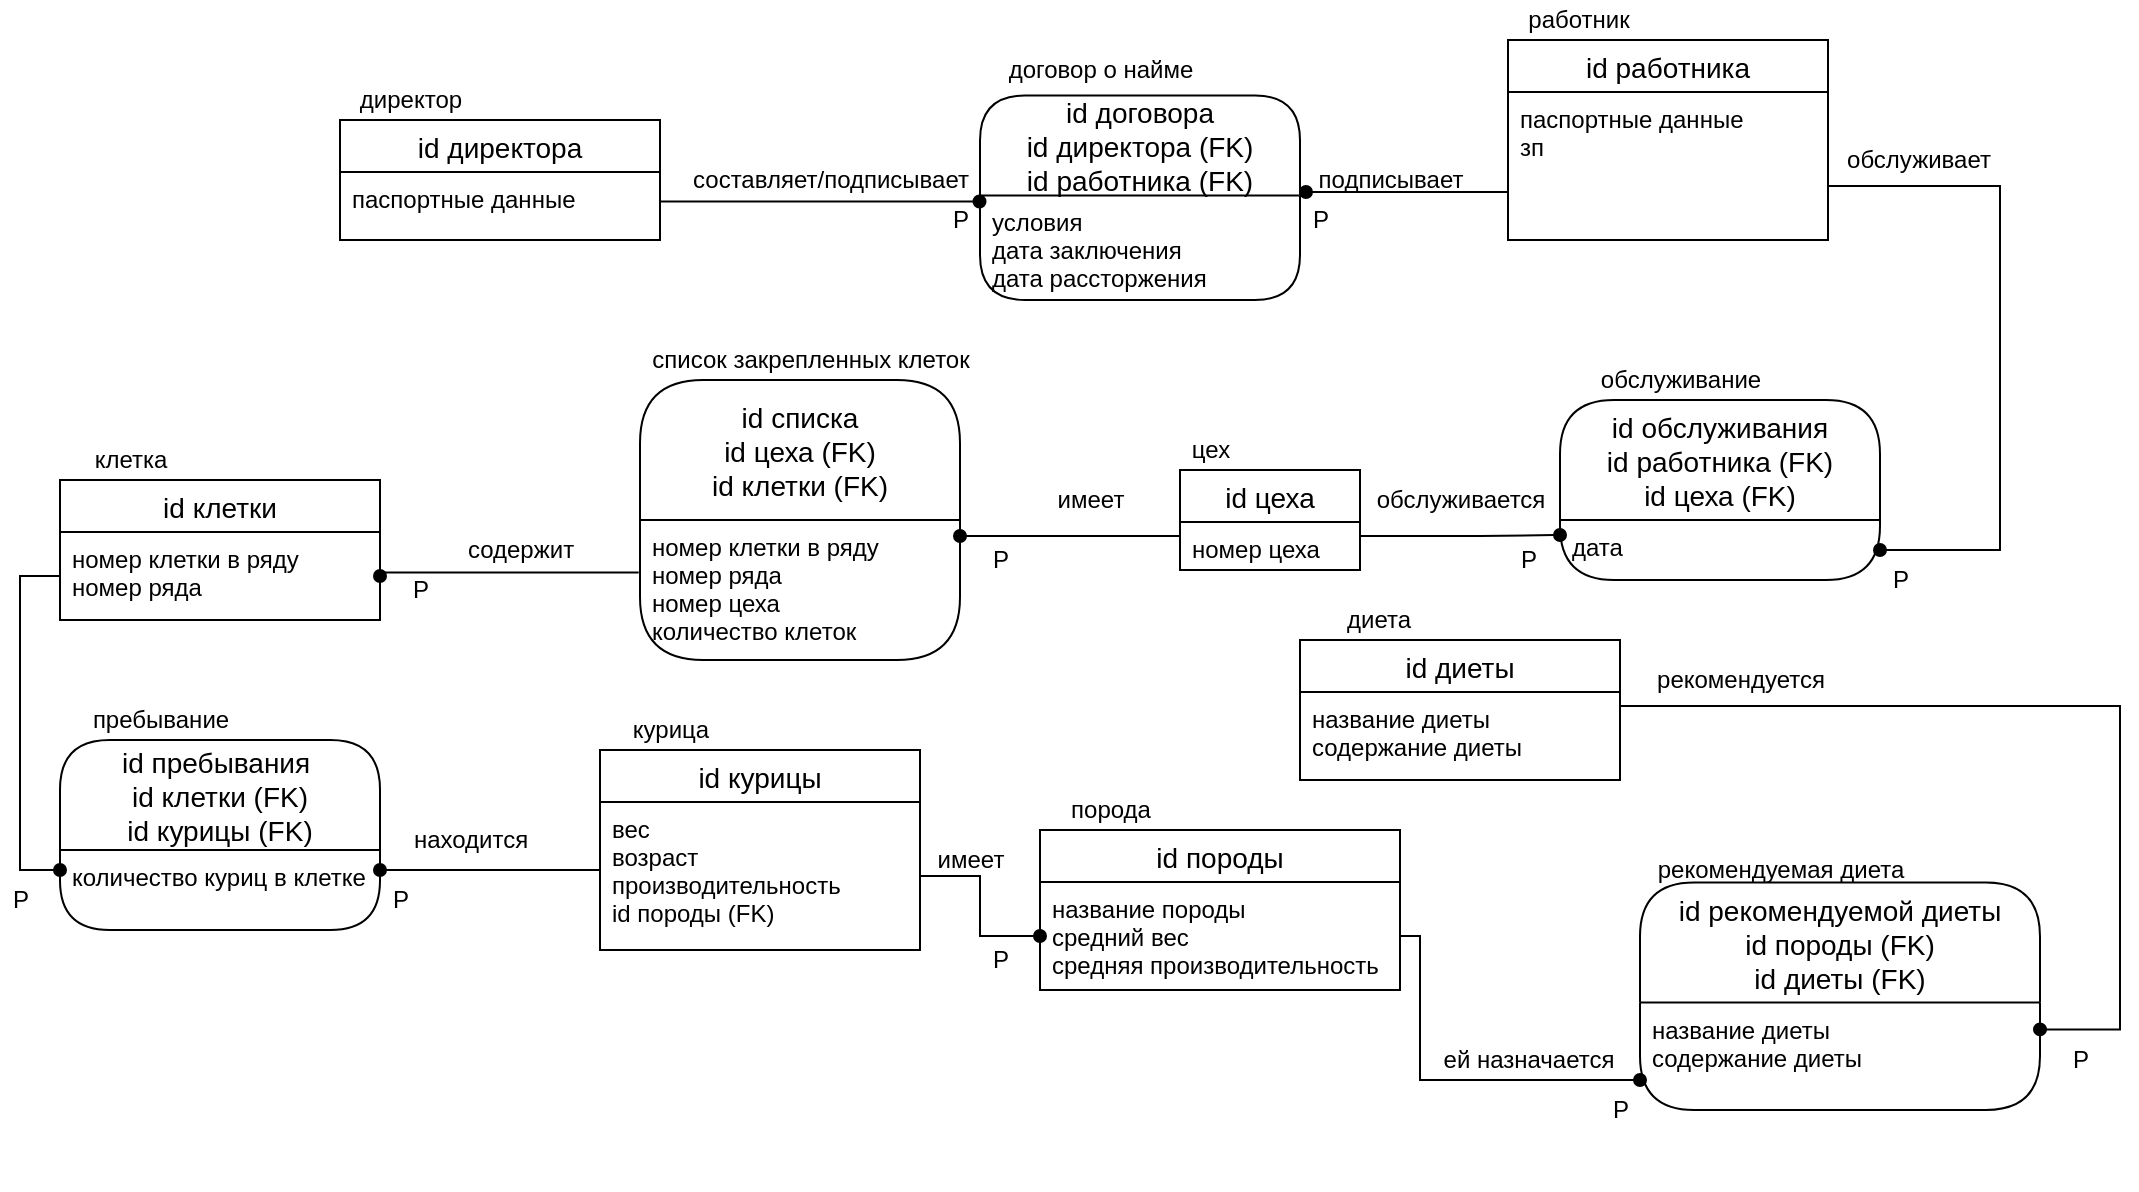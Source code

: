 <mxfile version="13.10.4" type="device"><diagram id="TNYMSHKX1fiJuBQtyAvc" name="Page-1"><mxGraphModel dx="1647" dy="481" grid="1" gridSize="10" guides="1" tooltips="1" connect="1" arrows="1" fold="1" page="1" pageScale="1" pageWidth="827" pageHeight="1169" math="0" shadow="0"><root><mxCell id="0"/><mxCell id="1" parent="0"/><mxCell id="nvOcD-mG5IK1mU_54HdU-6" value="" style="group" parent="1" vertex="1" connectable="0"><mxGeometry x="414" y="30" width="160" height="200" as="geometry"/></mxCell><mxCell id="nvOcD-mG5IK1mU_54HdU-1" value="id работника" style="swimlane;fontStyle=0;childLayout=stackLayout;horizontal=1;startSize=26;horizontalStack=0;resizeParent=1;resizeParentMax=0;resizeLast=0;collapsible=1;marginBottom=0;align=center;fontSize=14;" parent="nvOcD-mG5IK1mU_54HdU-6" vertex="1"><mxGeometry y="20" width="160" height="100" as="geometry"/></mxCell><mxCell id="nvOcD-mG5IK1mU_54HdU-2" value="паспортные данные &#10;зп&#10;" style="text;strokeColor=none;fillColor=none;spacingLeft=4;spacingRight=4;overflow=hidden;rotatable=0;points=[[0,0.5],[1,0.5]];portConstraint=eastwest;fontSize=12;" parent="nvOcD-mG5IK1mU_54HdU-1" vertex="1"><mxGeometry y="26" width="160" height="74" as="geometry"/></mxCell><mxCell id="nvOcD-mG5IK1mU_54HdU-5" value="работник" style="text;html=1;align=center;verticalAlign=middle;resizable=0;points=[];autosize=1;" parent="nvOcD-mG5IK1mU_54HdU-6" vertex="1"><mxGeometry width="70" height="20" as="geometry"/></mxCell><mxCell id="nvOcD-mG5IK1mU_54HdU-12" value="" style="group" parent="1" vertex="1" connectable="0"><mxGeometry x="-170" y="70" width="160" height="80" as="geometry"/></mxCell><mxCell id="nvOcD-mG5IK1mU_54HdU-7" value="id директора" style="swimlane;fontStyle=0;childLayout=stackLayout;horizontal=1;startSize=26;horizontalStack=0;resizeParent=1;resizeParentMax=0;resizeLast=0;collapsible=1;marginBottom=0;align=center;fontSize=14;" parent="nvOcD-mG5IK1mU_54HdU-12" vertex="1"><mxGeometry y="20" width="160" height="60" as="geometry"/></mxCell><mxCell id="nvOcD-mG5IK1mU_54HdU-8" value="паспортные данные&#10;" style="text;strokeColor=none;fillColor=none;spacingLeft=4;spacingRight=4;overflow=hidden;rotatable=0;points=[[0,0.5],[1,0.5]];portConstraint=eastwest;fontSize=12;" parent="nvOcD-mG5IK1mU_54HdU-7" vertex="1"><mxGeometry y="26" width="160" height="34" as="geometry"/></mxCell><mxCell id="nvOcD-mG5IK1mU_54HdU-11" value="директор" style="text;html=1;align=center;verticalAlign=middle;resizable=0;points=[];autosize=1;" parent="nvOcD-mG5IK1mU_54HdU-12" vertex="1"><mxGeometry width="70" height="20" as="geometry"/></mxCell><mxCell id="nvOcD-mG5IK1mU_54HdU-27" value="" style="group" parent="1" vertex="1" connectable="0"><mxGeometry x="-310" y="250" width="160" height="90" as="geometry"/></mxCell><mxCell id="nvOcD-mG5IK1mU_54HdU-24" value="id клетки" style="swimlane;fontStyle=0;childLayout=stackLayout;horizontal=1;startSize=26;horizontalStack=0;resizeParent=1;resizeParentMax=0;resizeLast=0;collapsible=1;marginBottom=0;align=center;fontSize=14;" parent="nvOcD-mG5IK1mU_54HdU-27" vertex="1"><mxGeometry y="20" width="160" height="70" as="geometry"/></mxCell><mxCell id="nvOcD-mG5IK1mU_54HdU-25" value="номер клетки в ряду&#10;номер ряда&#10;" style="text;strokeColor=none;fillColor=none;spacingLeft=4;spacingRight=4;overflow=hidden;rotatable=0;points=[[0,0.5],[1,0.5]];portConstraint=eastwest;fontSize=12;" parent="nvOcD-mG5IK1mU_54HdU-24" vertex="1"><mxGeometry y="26" width="160" height="44" as="geometry"/></mxCell><mxCell id="nvOcD-mG5IK1mU_54HdU-26" value="клетка" style="text;html=1;align=center;verticalAlign=middle;resizable=0;points=[];autosize=1;" parent="nvOcD-mG5IK1mU_54HdU-27" vertex="1"><mxGeometry x="10" width="50" height="20" as="geometry"/></mxCell><mxCell id="nvOcD-mG5IK1mU_54HdU-45" value="составляет/подписывает" style="text;html=1;align=center;verticalAlign=middle;resizable=0;points=[];autosize=1;" parent="1" vertex="1"><mxGeometry y="110" width="150" height="20" as="geometry"/></mxCell><mxCell id="nvOcD-mG5IK1mU_54HdU-46" value="подписывает" style="text;html=1;align=center;verticalAlign=middle;resizable=0;points=[];autosize=1;" parent="1" vertex="1"><mxGeometry x="310" y="110" width="90" height="20" as="geometry"/></mxCell><mxCell id="nvOcD-mG5IK1mU_54HdU-48" value="Р" style="text;html=1;align=center;verticalAlign=middle;resizable=0;points=[];autosize=1;" parent="1" vertex="1"><mxGeometry x="-140" y="315" width="20" height="20" as="geometry"/></mxCell><mxCell id="nvOcD-mG5IK1mU_54HdU-50" value="" style="group" parent="1" vertex="1" connectable="0"><mxGeometry x="250" y="245" width="90" height="70" as="geometry"/></mxCell><mxCell id="nvOcD-mG5IK1mU_54HdU-20" value="id цеха" style="swimlane;fontStyle=0;childLayout=stackLayout;horizontal=1;startSize=26;horizontalStack=0;resizeParent=1;resizeParentMax=0;resizeLast=0;collapsible=1;marginBottom=0;align=center;fontSize=14;" parent="nvOcD-mG5IK1mU_54HdU-50" vertex="1"><mxGeometry y="20" width="90" height="50" as="geometry"/></mxCell><mxCell id="nvOcD-mG5IK1mU_54HdU-21" value="номер цеха" style="text;strokeColor=none;fillColor=none;spacingLeft=4;spacingRight=4;overflow=hidden;rotatable=0;points=[[0,0.5],[1,0.5]];portConstraint=eastwest;fontSize=12;" parent="nvOcD-mG5IK1mU_54HdU-20" vertex="1"><mxGeometry y="26" width="90" height="24" as="geometry"/></mxCell><mxCell id="nvOcD-mG5IK1mU_54HdU-22" value="цех" style="text;html=1;align=center;verticalAlign=middle;resizable=0;points=[];autosize=1;" parent="nvOcD-mG5IK1mU_54HdU-50" vertex="1"><mxGeometry width="30" height="20" as="geometry"/></mxCell><mxCell id="nvOcD-mG5IK1mU_54HdU-54" value="" style="group" parent="1" vertex="1" connectable="0"><mxGeometry x="480" y="455" width="200" height="130" as="geometry"/></mxCell><mxCell id="nvOcD-mG5IK1mU_54HdU-53" value="рекомендуемая диета" style="text;html=1;align=center;verticalAlign=middle;resizable=0;points=[];autosize=1;" parent="nvOcD-mG5IK1mU_54HdU-54" vertex="1"><mxGeometry width="140" height="20" as="geometry"/></mxCell><mxCell id="nvOcD-mG5IK1mU_54HdU-51" value="id рекомендуемой диеты&#10;id породы (FK)&#10;id диеты (FK)" style="swimlane;childLayout=stackLayout;horizontal=1;startSize=60;horizontalStack=0;rounded=1;fontSize=14;fontStyle=0;strokeWidth=1;resizeParent=0;resizeLast=1;shadow=0;dashed=0;align=center;" parent="nvOcD-mG5IK1mU_54HdU-54" vertex="1"><mxGeometry y="16.25" width="200" height="113.75" as="geometry"/></mxCell><mxCell id="nvOcD-mG5IK1mU_54HdU-52" value="название диеты&#10;содержание диеты" style="align=left;strokeColor=none;fillColor=none;spacingLeft=4;fontSize=12;verticalAlign=top;resizable=0;rotatable=0;part=1;" parent="nvOcD-mG5IK1mU_54HdU-51" vertex="1"><mxGeometry y="60" width="200" height="53.75" as="geometry"/></mxCell><mxCell id="nvOcD-mG5IK1mU_54HdU-69" value="содержит" style="text;html=1;align=center;verticalAlign=middle;resizable=0;points=[];autosize=1;" parent="1" vertex="1"><mxGeometry x="-115" y="295" width="70" height="20" as="geometry"/></mxCell><mxCell id="nvOcD-mG5IK1mU_54HdU-14" value="" style="group" parent="1" vertex="1" connectable="0"><mxGeometry x="-40" y="385" width="160" height="200" as="geometry"/></mxCell><mxCell id="nvOcD-mG5IK1mU_54HdU-18" value="" style="group" parent="nvOcD-mG5IK1mU_54HdU-14" vertex="1" connectable="0"><mxGeometry width="160" height="120" as="geometry"/></mxCell><mxCell id="nvOcD-mG5IK1mU_54HdU-15" value="id курицы" style="swimlane;fontStyle=0;childLayout=stackLayout;horizontal=1;startSize=26;horizontalStack=0;resizeParent=1;resizeParentMax=0;resizeLast=0;collapsible=1;marginBottom=0;align=center;fontSize=14;" parent="nvOcD-mG5IK1mU_54HdU-18" vertex="1"><mxGeometry y="20" width="160" height="100" as="geometry"/></mxCell><mxCell id="nvOcD-mG5IK1mU_54HdU-16" value="вес&#10;возраст&#10;производительность&#10;id породы (FK)&#10;&#10;" style="text;strokeColor=none;fillColor=none;spacingLeft=4;spacingRight=4;overflow=hidden;rotatable=0;points=[[0,0.5],[1,0.5]];portConstraint=eastwest;fontSize=12;" parent="nvOcD-mG5IK1mU_54HdU-15" vertex="1"><mxGeometry y="26" width="160" height="74" as="geometry"/></mxCell><mxCell id="nvOcD-mG5IK1mU_54HdU-17" value="курица" style="text;html=1;align=center;verticalAlign=middle;resizable=0;points=[];autosize=1;" parent="nvOcD-mG5IK1mU_54HdU-18" vertex="1"><mxGeometry x="10" width="50" height="20" as="geometry"/></mxCell><mxCell id="nvOcD-mG5IK1mU_54HdU-34" value="имеет" style="text;html=1;align=center;verticalAlign=middle;resizable=0;points=[];autosize=1;" parent="1" vertex="1"><mxGeometry x="120" y="450" width="50" height="20" as="geometry"/></mxCell><mxCell id="nvOcD-mG5IK1mU_54HdU-49" value="Р" style="text;html=1;align=center;verticalAlign=middle;resizable=0;points=[];autosize=1;" parent="1" vertex="1"><mxGeometry x="150" y="500" width="20" height="20" as="geometry"/></mxCell><mxCell id="nvOcD-mG5IK1mU_54HdU-55" style="edgeStyle=orthogonalEdgeStyle;rounded=0;orthogonalLoop=1;jettySize=auto;html=1;endArrow=oval;endFill=1;exitX=1;exitY=0.5;exitDx=0;exitDy=0;" parent="1" source="nvOcD-mG5IK1mU_54HdU-30" edge="1"><mxGeometry relative="1" as="geometry"><mxPoint x="480" y="570" as="targetPoint"/><mxPoint x="370" y="595" as="sourcePoint"/><Array as="points"><mxPoint x="370" y="570"/></Array></mxGeometry></mxCell><mxCell id="nvOcD-mG5IK1mU_54HdU-58" value="рекомендуется" style="text;html=1;align=center;verticalAlign=middle;resizable=0;points=[];autosize=1;" parent="1" vertex="1"><mxGeometry x="480" y="360" width="100" height="20" as="geometry"/></mxCell><mxCell id="nvOcD-mG5IK1mU_54HdU-70" value="id пребывания &#10;id клетки (FK)&#10;id курицы (FK)" style="swimlane;childLayout=stackLayout;horizontal=1;startSize=55;horizontalStack=0;rounded=1;fontSize=14;fontStyle=0;strokeWidth=1;resizeParent=0;resizeLast=1;shadow=0;dashed=0;align=center;" parent="1" vertex="1"><mxGeometry x="-310" y="400" width="160" height="95" as="geometry"/></mxCell><mxCell id="nvOcD-mG5IK1mU_54HdU-71" value="количество куриц в клетке" style="align=left;strokeColor=none;fillColor=none;spacingLeft=4;fontSize=12;verticalAlign=top;resizable=0;rotatable=0;part=1;" parent="nvOcD-mG5IK1mU_54HdU-70" vertex="1"><mxGeometry y="55" width="160" height="40" as="geometry"/></mxCell><mxCell id="nvOcD-mG5IK1mU_54HdU-79" value="" style="group" parent="1" vertex="1" connectable="0"><mxGeometry x="-20" y="200" width="170" height="160" as="geometry"/></mxCell><mxCell id="nvOcD-mG5IK1mU_54HdU-61" value="id списка&#10;id цеха (FK)&#10;id клетки (FK)" style="swimlane;childLayout=stackLayout;horizontal=1;startSize=70;horizontalStack=0;rounded=1;fontSize=14;fontStyle=0;strokeWidth=1;resizeParent=0;resizeLast=1;shadow=0;dashed=0;align=center;" parent="nvOcD-mG5IK1mU_54HdU-79" vertex="1"><mxGeometry y="20" width="160" height="140" as="geometry"/></mxCell><mxCell id="nvOcD-mG5IK1mU_54HdU-65" value="номер клетки в ряду&#10;номер ряда&#10;номер цеха&#10;количество клеток" style="align=left;strokeColor=none;fillColor=none;spacingLeft=4;fontSize=12;verticalAlign=top;resizable=0;rotatable=0;part=1;" parent="nvOcD-mG5IK1mU_54HdU-61" vertex="1"><mxGeometry y="70" width="160" height="70" as="geometry"/></mxCell><mxCell id="nvOcD-mG5IK1mU_54HdU-68" value="список закрепленных клеток" style="text;html=1;align=center;verticalAlign=middle;resizable=0;points=[];autosize=1;" parent="nvOcD-mG5IK1mU_54HdU-79" vertex="1"><mxGeometry width="170" height="20" as="geometry"/></mxCell><mxCell id="nvOcD-mG5IK1mU_54HdU-80" value="" style="group" parent="1" vertex="1" connectable="0"><mxGeometry x="150" y="55" width="160" height="125" as="geometry"/></mxCell><mxCell id="nvOcD-mG5IK1mU_54HdU-39" value="id договора&#10;id директора (FK)&#10;id работника (FK)" style="swimlane;childLayout=stackLayout;horizontal=1;startSize=50;horizontalStack=0;rounded=1;fontSize=14;fontStyle=0;strokeWidth=1;resizeParent=0;resizeLast=1;shadow=0;dashed=0;align=center;" parent="nvOcD-mG5IK1mU_54HdU-80" vertex="1"><mxGeometry y="22.727" width="160" height="102.273" as="geometry"/></mxCell><mxCell id="nvOcD-mG5IK1mU_54HdU-40" value="условия&#10;дата заключения&#10;дата рассторжения" style="align=left;strokeColor=none;fillColor=none;spacingLeft=4;fontSize=12;verticalAlign=top;resizable=0;rotatable=0;part=1;" parent="nvOcD-mG5IK1mU_54HdU-39" vertex="1"><mxGeometry y="50" width="160" height="52.273" as="geometry"/></mxCell><mxCell id="nvOcD-mG5IK1mU_54HdU-41" value="договор о найме" style="text;html=1;align=center;verticalAlign=middle;resizable=0;points=[];autosize=1;" parent="nvOcD-mG5IK1mU_54HdU-80" vertex="1"><mxGeometry x="5" width="110" height="20" as="geometry"/></mxCell><mxCell id="nvOcD-mG5IK1mU_54HdU-82" value="" style="group" parent="1" vertex="1" connectable="0"><mxGeometry x="440" y="210" width="160" height="110" as="geometry"/></mxCell><mxCell id="nvOcD-mG5IK1mU_54HdU-75" value="id обслуживания&#10;id работника (FK)&#10;id цеха (FK)" style="swimlane;childLayout=stackLayout;horizontal=1;startSize=60;horizontalStack=0;rounded=1;fontSize=14;fontStyle=0;strokeWidth=1;resizeParent=0;resizeLast=1;shadow=0;dashed=0;align=center;" parent="nvOcD-mG5IK1mU_54HdU-82" vertex="1"><mxGeometry y="20" width="160" height="90" as="geometry"/></mxCell><mxCell id="nvOcD-mG5IK1mU_54HdU-76" value="дата" style="align=left;strokeColor=none;fillColor=none;spacingLeft=4;fontSize=12;verticalAlign=top;resizable=0;rotatable=0;part=1;" parent="nvOcD-mG5IK1mU_54HdU-75" vertex="1"><mxGeometry y="60" width="160" height="30" as="geometry"/></mxCell><mxCell id="nvOcD-mG5IK1mU_54HdU-81" value="обслуживание" style="text;html=1;align=center;verticalAlign=middle;resizable=0;points=[];autosize=1;" parent="nvOcD-mG5IK1mU_54HdU-82" vertex="1"><mxGeometry x="10" width="100" height="20" as="geometry"/></mxCell><mxCell id="nvOcD-mG5IK1mU_54HdU-84" style="edgeStyle=orthogonalEdgeStyle;rounded=0;orthogonalLoop=1;jettySize=auto;html=1;exitX=1;exitY=0.5;exitDx=0;exitDy=0;endArrow=oval;endFill=1;" parent="1" source="nvOcD-mG5IK1mU_54HdU-16" target="nvOcD-mG5IK1mU_54HdU-30" edge="1"><mxGeometry relative="1" as="geometry"/></mxCell><mxCell id="nvOcD-mG5IK1mU_54HdU-85" style="edgeStyle=orthogonalEdgeStyle;rounded=0;orthogonalLoop=1;jettySize=auto;html=1;exitX=1;exitY=0.5;exitDx=0;exitDy=0;entryX=1;entryY=0.25;entryDx=0;entryDy=0;endArrow=oval;endFill=1;" parent="1" source="nvOcD-mG5IK1mU_54HdU-37" target="nvOcD-mG5IK1mU_54HdU-52" edge="1"><mxGeometry relative="1" as="geometry"><Array as="points"><mxPoint x="720" y="383"/><mxPoint x="720" y="545"/></Array></mxGeometry></mxCell><mxCell id="nvOcD-mG5IK1mU_54HdU-87" style="edgeStyle=orthogonalEdgeStyle;rounded=0;orthogonalLoop=1;jettySize=auto;html=1;exitX=1;exitY=0.5;exitDx=0;exitDy=0;entryX=0.988;entryY=0.038;entryDx=0;entryDy=0;endArrow=oval;endFill=1;entryPerimeter=0;" parent="1" source="nvOcD-mG5IK1mU_54HdU-8" target="nvOcD-mG5IK1mU_54HdU-105" edge="1"><mxGeometry relative="1" as="geometry"><Array as="points"><mxPoint x="-10" y="131"/></Array></mxGeometry></mxCell><mxCell id="nvOcD-mG5IK1mU_54HdU-88" style="edgeStyle=orthogonalEdgeStyle;rounded=0;orthogonalLoop=1;jettySize=auto;html=1;exitX=0;exitY=0.5;exitDx=0;exitDy=0;endArrow=oval;endFill=1;" parent="1" source="nvOcD-mG5IK1mU_54HdU-2" edge="1"><mxGeometry relative="1" as="geometry"><mxPoint x="313" y="126" as="targetPoint"/><Array as="points"><mxPoint x="414" y="126"/></Array></mxGeometry></mxCell><mxCell id="nvOcD-mG5IK1mU_54HdU-89" style="edgeStyle=orthogonalEdgeStyle;rounded=0;orthogonalLoop=1;jettySize=auto;html=1;exitX=1;exitY=0.5;exitDx=0;exitDy=0;endArrow=oval;endFill=1;entryX=1;entryY=0.5;entryDx=0;entryDy=0;" parent="1" source="nvOcD-mG5IK1mU_54HdU-2" target="nvOcD-mG5IK1mU_54HdU-76" edge="1"><mxGeometry relative="1" as="geometry"><mxPoint x="630" y="305" as="targetPoint"/><Array as="points"><mxPoint x="660" y="123"/><mxPoint x="660" y="305"/></Array></mxGeometry></mxCell><mxCell id="nvOcD-mG5IK1mU_54HdU-90" value="обслуживает" style="text;html=1;align=center;verticalAlign=middle;resizable=0;points=[];autosize=1;" parent="1" vertex="1"><mxGeometry x="574" y="100" width="90" height="20" as="geometry"/></mxCell><mxCell id="nvOcD-mG5IK1mU_54HdU-92" style="edgeStyle=orthogonalEdgeStyle;rounded=0;orthogonalLoop=1;jettySize=auto;html=1;exitX=1;exitY=0.5;exitDx=0;exitDy=0;entryX=0;entryY=0.25;entryDx=0;entryDy=0;endArrow=oval;endFill=1;" parent="1" source="nvOcD-mG5IK1mU_54HdU-21" target="nvOcD-mG5IK1mU_54HdU-76" edge="1"><mxGeometry relative="1" as="geometry"><Array as="points"><mxPoint x="400" y="298"/><mxPoint x="400" y="298"/></Array></mxGeometry></mxCell><mxCell id="nvOcD-mG5IK1mU_54HdU-94" value="обслуживается" style="text;html=1;align=center;verticalAlign=middle;resizable=0;points=[];autosize=1;" parent="1" vertex="1"><mxGeometry x="340" y="270" width="100" height="20" as="geometry"/></mxCell><mxCell id="nvOcD-mG5IK1mU_54HdU-95" style="edgeStyle=orthogonalEdgeStyle;rounded=0;orthogonalLoop=1;jettySize=auto;html=1;endArrow=none;endFill=0;entryX=-0.004;entryY=0.375;entryDx=0;entryDy=0;entryPerimeter=0;exitX=1;exitY=0.5;exitDx=0;exitDy=0;startArrow=oval;startFill=1;" parent="1" source="nvOcD-mG5IK1mU_54HdU-25" target="nvOcD-mG5IK1mU_54HdU-65" edge="1"><mxGeometry relative="1" as="geometry"><mxPoint x="-150" y="340" as="sourcePoint"/><mxPoint x="-80" y="318" as="targetPoint"/><Array as="points"><mxPoint x="-150" y="316"/></Array></mxGeometry></mxCell><mxCell id="nvOcD-mG5IK1mU_54HdU-96" style="edgeStyle=orthogonalEdgeStyle;rounded=0;orthogonalLoop=1;jettySize=auto;html=1;exitX=0;exitY=0.5;exitDx=0;exitDy=0;endArrow=oval;endFill=1;" parent="1" source="nvOcD-mG5IK1mU_54HdU-21" edge="1"><mxGeometry relative="1" as="geometry"><mxPoint x="140" y="298" as="targetPoint"/><Array as="points"><mxPoint x="250" y="298"/></Array></mxGeometry></mxCell><mxCell id="nvOcD-mG5IK1mU_54HdU-97" style="edgeStyle=orthogonalEdgeStyle;rounded=0;orthogonalLoop=1;jettySize=auto;html=1;exitX=0;exitY=0.5;exitDx=0;exitDy=0;entryX=0;entryY=0.25;entryDx=0;entryDy=0;endArrow=oval;endFill=1;" parent="1" source="nvOcD-mG5IK1mU_54HdU-25" target="nvOcD-mG5IK1mU_54HdU-71" edge="1"><mxGeometry relative="1" as="geometry"/></mxCell><mxCell id="nvOcD-mG5IK1mU_54HdU-98" style="edgeStyle=orthogonalEdgeStyle;rounded=0;orthogonalLoop=1;jettySize=auto;html=1;exitX=0;exitY=0.5;exitDx=0;exitDy=0;endArrow=oval;endFill=1;entryX=1;entryY=0.25;entryDx=0;entryDy=0;" parent="1" source="nvOcD-mG5IK1mU_54HdU-16" target="nvOcD-mG5IK1mU_54HdU-71" edge="1"><mxGeometry relative="1" as="geometry"><mxPoint x="-110" y="490" as="targetPoint"/><Array as="points"><mxPoint x="-40" y="465"/></Array></mxGeometry></mxCell><mxCell id="nvOcD-mG5IK1mU_54HdU-99" value="пребывание" style="text;html=1;align=center;verticalAlign=middle;resizable=0;points=[];autosize=1;" parent="1" vertex="1"><mxGeometry x="-300" y="380" width="80" height="20" as="geometry"/></mxCell><mxCell id="nvOcD-mG5IK1mU_54HdU-101" value="имеет" style="text;html=1;align=center;verticalAlign=middle;resizable=0;points=[];autosize=1;" parent="1" vertex="1"><mxGeometry x="180" y="270" width="50" height="20" as="geometry"/></mxCell><mxCell id="nvOcD-mG5IK1mU_54HdU-102" value="Р" style="text;html=1;align=center;verticalAlign=middle;resizable=0;points=[];autosize=1;" parent="1" vertex="1"><mxGeometry x="150" y="300" width="20" height="20" as="geometry"/></mxCell><mxCell id="nvOcD-mG5IK1mU_54HdU-103" value="находится" style="text;html=1;align=center;verticalAlign=middle;resizable=0;points=[];autosize=1;" parent="1" vertex="1"><mxGeometry x="-140" y="440" width="70" height="20" as="geometry"/></mxCell><mxCell id="nvOcD-mG5IK1mU_54HdU-104" value="Р" style="text;html=1;align=center;verticalAlign=middle;resizable=0;points=[];autosize=1;" parent="1" vertex="1"><mxGeometry x="690" y="550" width="20" height="20" as="geometry"/></mxCell><mxCell id="nvOcD-mG5IK1mU_54HdU-105" value="Р" style="text;html=1;align=center;verticalAlign=middle;resizable=0;points=[];autosize=1;" parent="1" vertex="1"><mxGeometry x="130" y="130" width="20" height="20" as="geometry"/></mxCell><mxCell id="nvOcD-mG5IK1mU_54HdU-106" value="P" style="text;html=1;align=center;verticalAlign=middle;resizable=0;points=[];autosize=1;" parent="1" vertex="1"><mxGeometry x="-340" y="470" width="20" height="20" as="geometry"/></mxCell><mxCell id="nvOcD-mG5IK1mU_54HdU-107" value="P" style="text;html=1;align=center;verticalAlign=middle;resizable=0;points=[];autosize=1;" parent="1" vertex="1"><mxGeometry x="-150" y="470" width="20" height="20" as="geometry"/></mxCell><mxCell id="nvOcD-mG5IK1mU_54HdU-109" value="P" style="text;html=1;align=center;verticalAlign=middle;resizable=0;points=[];autosize=1;" parent="1" vertex="1"><mxGeometry x="310" y="130" width="20" height="20" as="geometry"/></mxCell><mxCell id="nvOcD-mG5IK1mU_54HdU-110" value="P" style="text;html=1;align=center;verticalAlign=middle;resizable=0;points=[];autosize=1;" parent="1" vertex="1"><mxGeometry x="414" y="300" width="20" height="20" as="geometry"/></mxCell><mxCell id="nvOcD-mG5IK1mU_54HdU-111" value="P" style="text;html=1;align=center;verticalAlign=middle;resizable=0;points=[];autosize=1;" parent="1" vertex="1"><mxGeometry x="600" y="310" width="20" height="20" as="geometry"/></mxCell><mxCell id="nvOcD-mG5IK1mU_54HdU-36" value="id диеты" style="swimlane;fontStyle=0;childLayout=stackLayout;horizontal=1;startSize=26;horizontalStack=0;resizeParent=1;resizeParentMax=0;resizeLast=0;collapsible=1;marginBottom=0;align=center;fontSize=14;" parent="1" vertex="1"><mxGeometry x="310" y="350" width="160" height="70" as="geometry"/></mxCell><mxCell id="nvOcD-mG5IK1mU_54HdU-37" value="название диеты&#10;содержание диеты" style="text;strokeColor=none;fillColor=none;spacingLeft=4;spacingRight=4;overflow=hidden;rotatable=0;points=[[0,0.5],[1,0.5]];portConstraint=eastwest;fontSize=12;" parent="nvOcD-mG5IK1mU_54HdU-36" vertex="1"><mxGeometry y="26" width="160" height="44" as="geometry"/></mxCell><mxCell id="nvOcD-mG5IK1mU_54HdU-38" value="диета" style="text;html=1;align=center;verticalAlign=middle;resizable=0;points=[];autosize=1;" parent="1" vertex="1"><mxGeometry x="324" y="330" width="50" height="20" as="geometry"/></mxCell><mxCell id="nvOcD-mG5IK1mU_54HdU-28" value="" style="group" parent="1" vertex="1" connectable="0"><mxGeometry x="180" y="425" width="180" height="200" as="geometry"/></mxCell><mxCell id="nvOcD-mG5IK1mU_54HdU-32" value="" style="group" parent="nvOcD-mG5IK1mU_54HdU-28" vertex="1" connectable="0"><mxGeometry width="180" height="100" as="geometry"/></mxCell><mxCell id="nvOcD-mG5IK1mU_54HdU-29" value="id породы" style="swimlane;fontStyle=0;childLayout=stackLayout;horizontal=1;startSize=26;horizontalStack=0;resizeParent=1;resizeParentMax=0;resizeLast=0;collapsible=1;marginBottom=0;align=center;fontSize=14;" parent="nvOcD-mG5IK1mU_54HdU-32" vertex="1"><mxGeometry y="20" width="180" height="80" as="geometry"/></mxCell><mxCell id="nvOcD-mG5IK1mU_54HdU-30" value="название породы&#10;средний вес&#10;средняя производительность&#10;&#10;" style="text;strokeColor=none;fillColor=none;spacingLeft=4;spacingRight=4;overflow=hidden;rotatable=0;points=[[0,0.5],[1,0.5]];portConstraint=eastwest;fontSize=12;" parent="nvOcD-mG5IK1mU_54HdU-29" vertex="1"><mxGeometry y="26" width="180" height="54" as="geometry"/></mxCell><mxCell id="nvOcD-mG5IK1mU_54HdU-31" value="порода" style="text;html=1;align=center;verticalAlign=middle;resizable=0;points=[];autosize=1;" parent="nvOcD-mG5IK1mU_54HdU-32" vertex="1"><mxGeometry x="5" width="60" height="20" as="geometry"/></mxCell><mxCell id="nvOcD-mG5IK1mU_54HdU-57" value="ей назначается" style="text;html=1;align=center;verticalAlign=middle;resizable=0;points=[];autosize=1;" parent="1" vertex="1"><mxGeometry x="374" y="550" width="100" height="20" as="geometry"/></mxCell><mxCell id="nvOcD-mG5IK1mU_54HdU-108" value="P" style="text;html=1;align=center;verticalAlign=middle;resizable=0;points=[];autosize=1;" parent="1" vertex="1"><mxGeometry x="460" y="575" width="20" height="20" as="geometry"/></mxCell></root></mxGraphModel></diagram></mxfile>